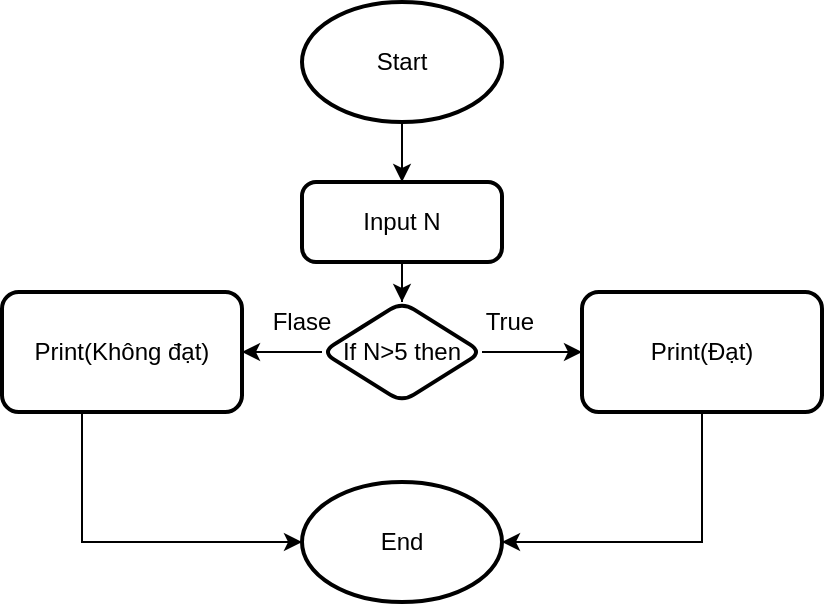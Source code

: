 <mxfile version="25.0.3">
  <diagram name="Trang-1" id="HvJcxZwOw_y9SSh3-0oy">
    <mxGraphModel dx="1042" dy="565" grid="1" gridSize="10" guides="1" tooltips="1" connect="1" arrows="1" fold="1" page="1" pageScale="1" pageWidth="827" pageHeight="1169" math="0" shadow="0">
      <root>
        <mxCell id="0" />
        <mxCell id="1" parent="0" />
        <mxCell id="Sn-88tH2BR_mGSbFlyu6-4" style="edgeStyle=orthogonalEdgeStyle;rounded=0;orthogonalLoop=1;jettySize=auto;html=1;entryX=0.5;entryY=0;entryDx=0;entryDy=0;" parent="1" source="20IK43yaZhxeLT1VN2WC-1" target="Sn-88tH2BR_mGSbFlyu6-3" edge="1">
          <mxGeometry relative="1" as="geometry" />
        </mxCell>
        <mxCell id="20IK43yaZhxeLT1VN2WC-1" value="Start" style="strokeWidth=2;html=1;shape=mxgraph.flowchart.start_1;whiteSpace=wrap;" parent="1" vertex="1">
          <mxGeometry x="340" y="90" width="100" height="60" as="geometry" />
        </mxCell>
        <mxCell id="20IK43yaZhxeLT1VN2WC-2" value="End" style="strokeWidth=2;html=1;shape=mxgraph.flowchart.start_1;whiteSpace=wrap;" parent="1" vertex="1">
          <mxGeometry x="340" y="330" width="100" height="60" as="geometry" />
        </mxCell>
        <mxCell id="ckBQtq4vabOGVkQxpXdF-8" value="" style="edgeStyle=orthogonalEdgeStyle;rounded=0;orthogonalLoop=1;jettySize=auto;html=1;" edge="1" parent="1" source="Sn-88tH2BR_mGSbFlyu6-3" target="ckBQtq4vabOGVkQxpXdF-7">
          <mxGeometry relative="1" as="geometry" />
        </mxCell>
        <mxCell id="Sn-88tH2BR_mGSbFlyu6-3" value="Input N" style="rounded=1;whiteSpace=wrap;html=1;absoluteArcSize=1;arcSize=14;strokeWidth=2;" parent="1" vertex="1">
          <mxGeometry x="340" y="180" width="100" height="40" as="geometry" />
        </mxCell>
        <mxCell id="ckBQtq4vabOGVkQxpXdF-10" value="" style="edgeStyle=orthogonalEdgeStyle;rounded=0;orthogonalLoop=1;jettySize=auto;html=1;" edge="1" parent="1" source="ckBQtq4vabOGVkQxpXdF-7" target="ckBQtq4vabOGVkQxpXdF-9">
          <mxGeometry relative="1" as="geometry" />
        </mxCell>
        <mxCell id="ckBQtq4vabOGVkQxpXdF-12" value="" style="edgeStyle=orthogonalEdgeStyle;rounded=0;orthogonalLoop=1;jettySize=auto;html=1;" edge="1" parent="1" source="ckBQtq4vabOGVkQxpXdF-7" target="ckBQtq4vabOGVkQxpXdF-11">
          <mxGeometry relative="1" as="geometry" />
        </mxCell>
        <mxCell id="ckBQtq4vabOGVkQxpXdF-7" value="If N&amp;gt;5 then" style="rhombus;whiteSpace=wrap;html=1;rounded=1;arcSize=14;strokeWidth=2;" vertex="1" parent="1">
          <mxGeometry x="350" y="240" width="80" height="50" as="geometry" />
        </mxCell>
        <mxCell id="ckBQtq4vabOGVkQxpXdF-9" value="Print(Đạt)" style="whiteSpace=wrap;html=1;rounded=1;arcSize=14;strokeWidth=2;" vertex="1" parent="1">
          <mxGeometry x="480" y="235" width="120" height="60" as="geometry" />
        </mxCell>
        <mxCell id="ckBQtq4vabOGVkQxpXdF-11" value="Print(Không đạt)" style="whiteSpace=wrap;html=1;rounded=1;arcSize=14;strokeWidth=2;" vertex="1" parent="1">
          <mxGeometry x="190" y="235" width="120" height="60" as="geometry" />
        </mxCell>
        <mxCell id="ckBQtq4vabOGVkQxpXdF-14" style="edgeStyle=orthogonalEdgeStyle;rounded=0;orthogonalLoop=1;jettySize=auto;html=1;entryX=0;entryY=0.5;entryDx=0;entryDy=0;entryPerimeter=0;" edge="1" parent="1" source="ckBQtq4vabOGVkQxpXdF-11" target="20IK43yaZhxeLT1VN2WC-2">
          <mxGeometry relative="1" as="geometry">
            <Array as="points">
              <mxPoint x="230" y="360" />
            </Array>
          </mxGeometry>
        </mxCell>
        <mxCell id="ckBQtq4vabOGVkQxpXdF-15" style="edgeStyle=orthogonalEdgeStyle;rounded=0;orthogonalLoop=1;jettySize=auto;html=1;entryX=1;entryY=0.5;entryDx=0;entryDy=0;entryPerimeter=0;" edge="1" parent="1" source="ckBQtq4vabOGVkQxpXdF-9" target="20IK43yaZhxeLT1VN2WC-2">
          <mxGeometry relative="1" as="geometry">
            <Array as="points">
              <mxPoint x="540" y="360" />
            </Array>
          </mxGeometry>
        </mxCell>
        <mxCell id="ckBQtq4vabOGVkQxpXdF-16" value="Flase" style="text;html=1;align=center;verticalAlign=middle;whiteSpace=wrap;rounded=0;" vertex="1" parent="1">
          <mxGeometry x="310" y="235" width="60" height="30" as="geometry" />
        </mxCell>
        <mxCell id="ckBQtq4vabOGVkQxpXdF-17" value="True" style="text;html=1;align=center;verticalAlign=middle;whiteSpace=wrap;rounded=0;" vertex="1" parent="1">
          <mxGeometry x="414" y="235" width="60" height="30" as="geometry" />
        </mxCell>
      </root>
    </mxGraphModel>
  </diagram>
</mxfile>
